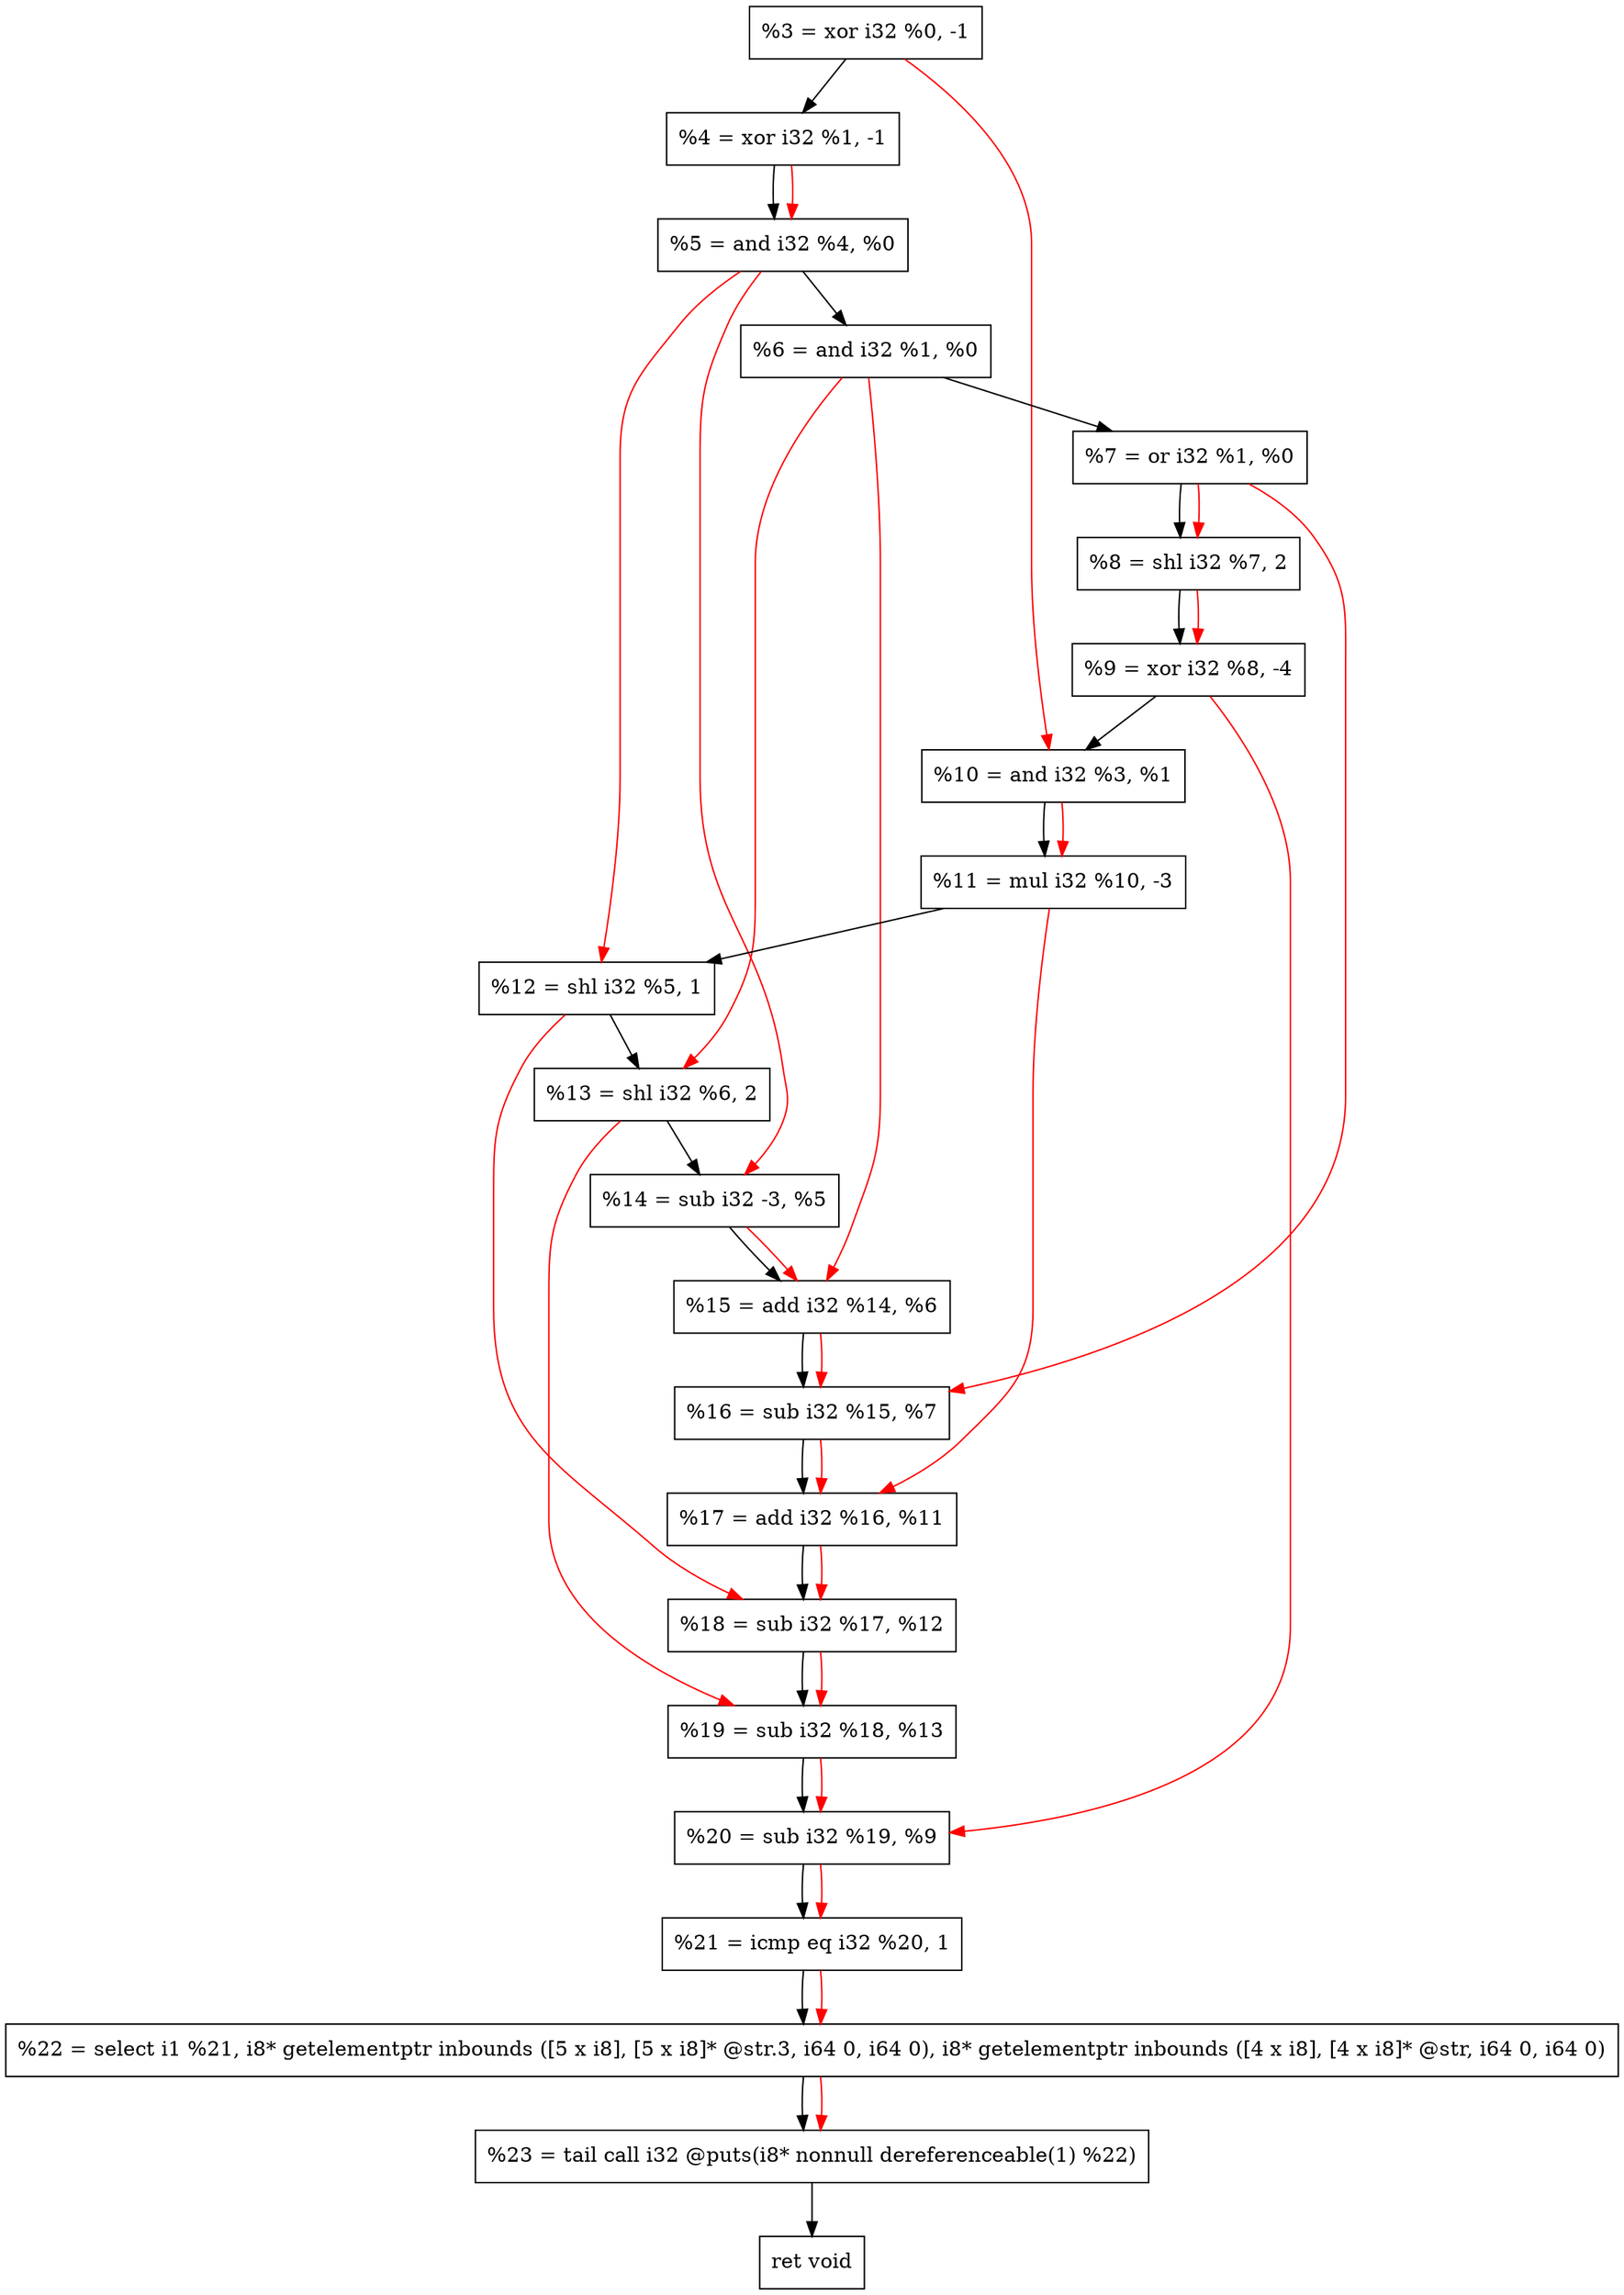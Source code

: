 digraph "DFG for'crackme' function" {
	Node0x1703a90[shape=record, label="  %3 = xor i32 %0, -1"];
	Node0x1703b00[shape=record, label="  %4 = xor i32 %1, -1"];
	Node0x1703bc0[shape=record, label="  %5 = and i32 %4, %0"];
	Node0x1703c30[shape=record, label="  %6 = and i32 %1, %0"];
	Node0x1703ca0[shape=record, label="  %7 = or i32 %1, %0"];
	Node0x1703d10[shape=record, label="  %8 = shl i32 %7, 2"];
	Node0x1703db0[shape=record, label="  %9 = xor i32 %8, -4"];
	Node0x1703e20[shape=record, label="  %10 = and i32 %3, %1"];
	Node0x1703ec0[shape=record, label="  %11 = mul i32 %10, -3"];
	Node0x1703f60[shape=record, label="  %12 = shl i32 %5, 1"];
	Node0x1703fd0[shape=record, label="  %13 = shl i32 %6, 2"];
	Node0x1704040[shape=record, label="  %14 = sub i32 -3, %5"];
	Node0x17040b0[shape=record, label="  %15 = add i32 %14, %6"];
	Node0x1704120[shape=record, label="  %16 = sub i32 %15, %7"];
	Node0x1704190[shape=record, label="  %17 = add i32 %16, %11"];
	Node0x1704200[shape=record, label="  %18 = sub i32 %17, %12"];
	Node0x1704270[shape=record, label="  %19 = sub i32 %18, %13"];
	Node0x17042e0[shape=record, label="  %20 = sub i32 %19, %9"];
	Node0x1704350[shape=record, label="  %21 = icmp eq i32 %20, 1"];
	Node0x16a4268[shape=record, label="  %22 = select i1 %21, i8* getelementptr inbounds ([5 x i8], [5 x i8]* @str.3, i64 0, i64 0), i8* getelementptr inbounds ([4 x i8], [4 x i8]* @str, i64 0, i64 0)"];
	Node0x17047f0[shape=record, label="  %23 = tail call i32 @puts(i8* nonnull dereferenceable(1) %22)"];
	Node0x1704840[shape=record, label="  ret void"];
	Node0x1703a90 -> Node0x1703b00;
	Node0x1703b00 -> Node0x1703bc0;
	Node0x1703bc0 -> Node0x1703c30;
	Node0x1703c30 -> Node0x1703ca0;
	Node0x1703ca0 -> Node0x1703d10;
	Node0x1703d10 -> Node0x1703db0;
	Node0x1703db0 -> Node0x1703e20;
	Node0x1703e20 -> Node0x1703ec0;
	Node0x1703ec0 -> Node0x1703f60;
	Node0x1703f60 -> Node0x1703fd0;
	Node0x1703fd0 -> Node0x1704040;
	Node0x1704040 -> Node0x17040b0;
	Node0x17040b0 -> Node0x1704120;
	Node0x1704120 -> Node0x1704190;
	Node0x1704190 -> Node0x1704200;
	Node0x1704200 -> Node0x1704270;
	Node0x1704270 -> Node0x17042e0;
	Node0x17042e0 -> Node0x1704350;
	Node0x1704350 -> Node0x16a4268;
	Node0x16a4268 -> Node0x17047f0;
	Node0x17047f0 -> Node0x1704840;
edge [color=red]
	Node0x1703b00 -> Node0x1703bc0;
	Node0x1703ca0 -> Node0x1703d10;
	Node0x1703d10 -> Node0x1703db0;
	Node0x1703a90 -> Node0x1703e20;
	Node0x1703e20 -> Node0x1703ec0;
	Node0x1703bc0 -> Node0x1703f60;
	Node0x1703c30 -> Node0x1703fd0;
	Node0x1703bc0 -> Node0x1704040;
	Node0x1704040 -> Node0x17040b0;
	Node0x1703c30 -> Node0x17040b0;
	Node0x17040b0 -> Node0x1704120;
	Node0x1703ca0 -> Node0x1704120;
	Node0x1704120 -> Node0x1704190;
	Node0x1703ec0 -> Node0x1704190;
	Node0x1704190 -> Node0x1704200;
	Node0x1703f60 -> Node0x1704200;
	Node0x1704200 -> Node0x1704270;
	Node0x1703fd0 -> Node0x1704270;
	Node0x1704270 -> Node0x17042e0;
	Node0x1703db0 -> Node0x17042e0;
	Node0x17042e0 -> Node0x1704350;
	Node0x1704350 -> Node0x16a4268;
	Node0x16a4268 -> Node0x17047f0;
}
